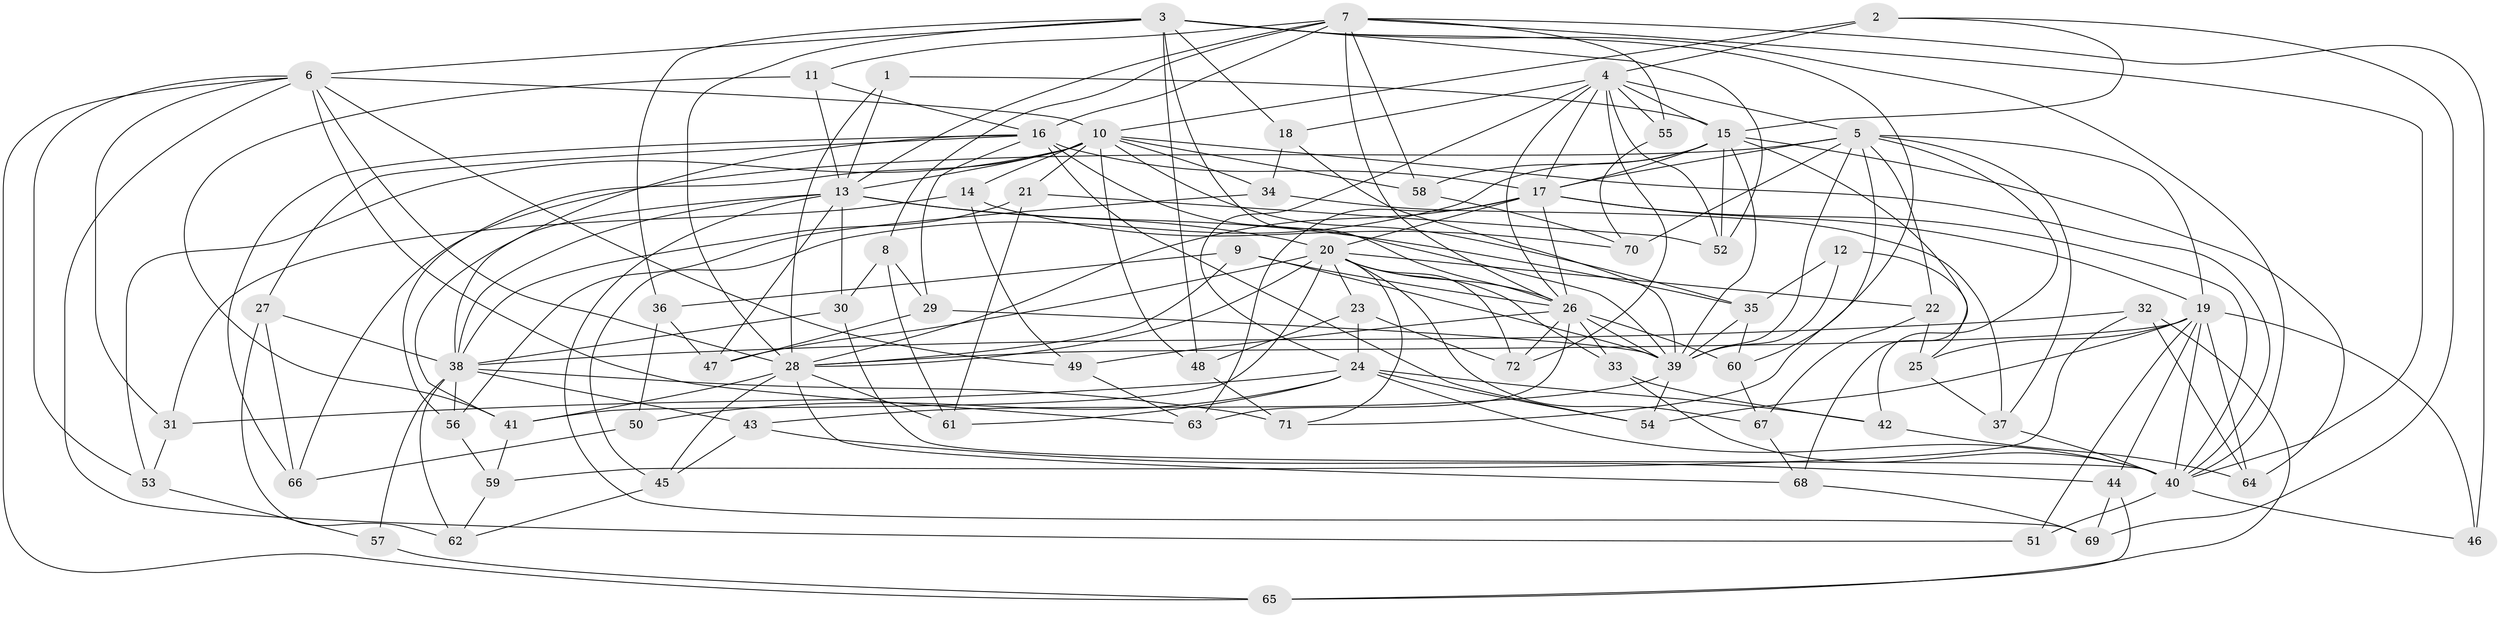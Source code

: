 // original degree distribution, {4: 1.0}
// Generated by graph-tools (version 1.1) at 2025/37/03/09/25 02:37:53]
// undirected, 72 vertices, 198 edges
graph export_dot {
graph [start="1"]
  node [color=gray90,style=filled];
  1;
  2;
  3;
  4;
  5;
  6;
  7;
  8;
  9;
  10;
  11;
  12;
  13;
  14;
  15;
  16;
  17;
  18;
  19;
  20;
  21;
  22;
  23;
  24;
  25;
  26;
  27;
  28;
  29;
  30;
  31;
  32;
  33;
  34;
  35;
  36;
  37;
  38;
  39;
  40;
  41;
  42;
  43;
  44;
  45;
  46;
  47;
  48;
  49;
  50;
  51;
  52;
  53;
  54;
  55;
  56;
  57;
  58;
  59;
  60;
  61;
  62;
  63;
  64;
  65;
  66;
  67;
  68;
  69;
  70;
  71;
  72;
  1 -- 13 [weight=1.0];
  1 -- 15 [weight=2.0];
  1 -- 28 [weight=1.0];
  2 -- 4 [weight=1.0];
  2 -- 10 [weight=1.0];
  2 -- 15 [weight=1.0];
  2 -- 69 [weight=1.0];
  3 -- 6 [weight=2.0];
  3 -- 18 [weight=1.0];
  3 -- 26 [weight=1.0];
  3 -- 28 [weight=1.0];
  3 -- 36 [weight=1.0];
  3 -- 40 [weight=1.0];
  3 -- 48 [weight=1.0];
  3 -- 52 [weight=1.0];
  3 -- 60 [weight=1.0];
  4 -- 5 [weight=1.0];
  4 -- 15 [weight=1.0];
  4 -- 17 [weight=1.0];
  4 -- 18 [weight=1.0];
  4 -- 24 [weight=2.0];
  4 -- 26 [weight=1.0];
  4 -- 52 [weight=1.0];
  4 -- 55 [weight=2.0];
  4 -- 72 [weight=1.0];
  5 -- 17 [weight=1.0];
  5 -- 19 [weight=1.0];
  5 -- 22 [weight=1.0];
  5 -- 37 [weight=1.0];
  5 -- 39 [weight=1.0];
  5 -- 42 [weight=1.0];
  5 -- 66 [weight=1.0];
  5 -- 70 [weight=1.0];
  5 -- 71 [weight=1.0];
  6 -- 10 [weight=1.0];
  6 -- 28 [weight=1.0];
  6 -- 31 [weight=1.0];
  6 -- 49 [weight=1.0];
  6 -- 51 [weight=1.0];
  6 -- 53 [weight=1.0];
  6 -- 63 [weight=1.0];
  6 -- 65 [weight=1.0];
  7 -- 8 [weight=1.0];
  7 -- 11 [weight=1.0];
  7 -- 13 [weight=1.0];
  7 -- 16 [weight=1.0];
  7 -- 26 [weight=1.0];
  7 -- 40 [weight=1.0];
  7 -- 46 [weight=2.0];
  7 -- 55 [weight=1.0];
  7 -- 58 [weight=1.0];
  8 -- 29 [weight=1.0];
  8 -- 30 [weight=1.0];
  8 -- 61 [weight=1.0];
  9 -- 26 [weight=1.0];
  9 -- 28 [weight=1.0];
  9 -- 36 [weight=1.0];
  9 -- 39 [weight=1.0];
  10 -- 13 [weight=1.0];
  10 -- 14 [weight=1.0];
  10 -- 21 [weight=1.0];
  10 -- 34 [weight=1.0];
  10 -- 35 [weight=1.0];
  10 -- 40 [weight=1.0];
  10 -- 48 [weight=1.0];
  10 -- 53 [weight=1.0];
  10 -- 56 [weight=1.0];
  10 -- 58 [weight=1.0];
  11 -- 13 [weight=1.0];
  11 -- 16 [weight=1.0];
  11 -- 41 [weight=1.0];
  12 -- 25 [weight=1.0];
  12 -- 35 [weight=2.0];
  12 -- 39 [weight=1.0];
  13 -- 20 [weight=1.0];
  13 -- 30 [weight=1.0];
  13 -- 35 [weight=2.0];
  13 -- 38 [weight=1.0];
  13 -- 41 [weight=1.0];
  13 -- 47 [weight=1.0];
  13 -- 69 [weight=1.0];
  14 -- 31 [weight=1.0];
  14 -- 49 [weight=1.0];
  14 -- 70 [weight=1.0];
  15 -- 17 [weight=2.0];
  15 -- 39 [weight=1.0];
  15 -- 45 [weight=1.0];
  15 -- 52 [weight=1.0];
  15 -- 58 [weight=1.0];
  15 -- 64 [weight=1.0];
  15 -- 68 [weight=1.0];
  16 -- 17 [weight=2.0];
  16 -- 27 [weight=1.0];
  16 -- 29 [weight=1.0];
  16 -- 38 [weight=1.0];
  16 -- 39 [weight=1.0];
  16 -- 54 [weight=1.0];
  16 -- 66 [weight=1.0];
  17 -- 19 [weight=1.0];
  17 -- 20 [weight=1.0];
  17 -- 26 [weight=1.0];
  17 -- 28 [weight=1.0];
  17 -- 40 [weight=1.0];
  17 -- 63 [weight=1.0];
  18 -- 34 [weight=1.0];
  18 -- 39 [weight=1.0];
  19 -- 25 [weight=1.0];
  19 -- 28 [weight=1.0];
  19 -- 40 [weight=1.0];
  19 -- 44 [weight=1.0];
  19 -- 46 [weight=1.0];
  19 -- 51 [weight=1.0];
  19 -- 54 [weight=1.0];
  19 -- 64 [weight=1.0];
  20 -- 22 [weight=1.0];
  20 -- 23 [weight=1.0];
  20 -- 26 [weight=1.0];
  20 -- 28 [weight=1.0];
  20 -- 33 [weight=1.0];
  20 -- 41 [weight=1.0];
  20 -- 47 [weight=1.0];
  20 -- 67 [weight=1.0];
  20 -- 71 [weight=1.0];
  20 -- 72 [weight=1.0];
  21 -- 38 [weight=1.0];
  21 -- 52 [weight=1.0];
  21 -- 61 [weight=1.0];
  22 -- 25 [weight=1.0];
  22 -- 67 [weight=1.0];
  23 -- 24 [weight=1.0];
  23 -- 48 [weight=1.0];
  23 -- 72 [weight=1.0];
  24 -- 31 [weight=1.0];
  24 -- 40 [weight=1.0];
  24 -- 42 [weight=1.0];
  24 -- 50 [weight=2.0];
  24 -- 54 [weight=1.0];
  24 -- 61 [weight=1.0];
  25 -- 37 [weight=1.0];
  26 -- 33 [weight=1.0];
  26 -- 39 [weight=1.0];
  26 -- 49 [weight=1.0];
  26 -- 60 [weight=1.0];
  26 -- 63 [weight=1.0];
  26 -- 72 [weight=1.0];
  27 -- 38 [weight=1.0];
  27 -- 62 [weight=1.0];
  27 -- 66 [weight=1.0];
  28 -- 41 [weight=2.0];
  28 -- 45 [weight=1.0];
  28 -- 61 [weight=1.0];
  28 -- 68 [weight=1.0];
  29 -- 39 [weight=1.0];
  29 -- 47 [weight=1.0];
  30 -- 38 [weight=1.0];
  30 -- 40 [weight=1.0];
  31 -- 53 [weight=1.0];
  32 -- 38 [weight=1.0];
  32 -- 59 [weight=1.0];
  32 -- 64 [weight=1.0];
  32 -- 65 [weight=1.0];
  33 -- 40 [weight=1.0];
  33 -- 42 [weight=1.0];
  34 -- 37 [weight=1.0];
  34 -- 56 [weight=1.0];
  35 -- 39 [weight=2.0];
  35 -- 60 [weight=1.0];
  36 -- 47 [weight=1.0];
  36 -- 50 [weight=1.0];
  37 -- 40 [weight=1.0];
  38 -- 43 [weight=1.0];
  38 -- 56 [weight=1.0];
  38 -- 57 [weight=2.0];
  38 -- 62 [weight=1.0];
  38 -- 71 [weight=1.0];
  39 -- 43 [weight=1.0];
  39 -- 54 [weight=1.0];
  40 -- 46 [weight=1.0];
  40 -- 51 [weight=2.0];
  41 -- 59 [weight=1.0];
  42 -- 64 [weight=1.0];
  43 -- 44 [weight=1.0];
  43 -- 45 [weight=1.0];
  44 -- 65 [weight=1.0];
  44 -- 69 [weight=1.0];
  45 -- 62 [weight=1.0];
  48 -- 71 [weight=1.0];
  49 -- 63 [weight=1.0];
  50 -- 66 [weight=1.0];
  53 -- 57 [weight=1.0];
  55 -- 70 [weight=1.0];
  56 -- 59 [weight=1.0];
  57 -- 65 [weight=1.0];
  58 -- 70 [weight=1.0];
  59 -- 62 [weight=1.0];
  60 -- 67 [weight=1.0];
  67 -- 68 [weight=1.0];
  68 -- 69 [weight=1.0];
}

